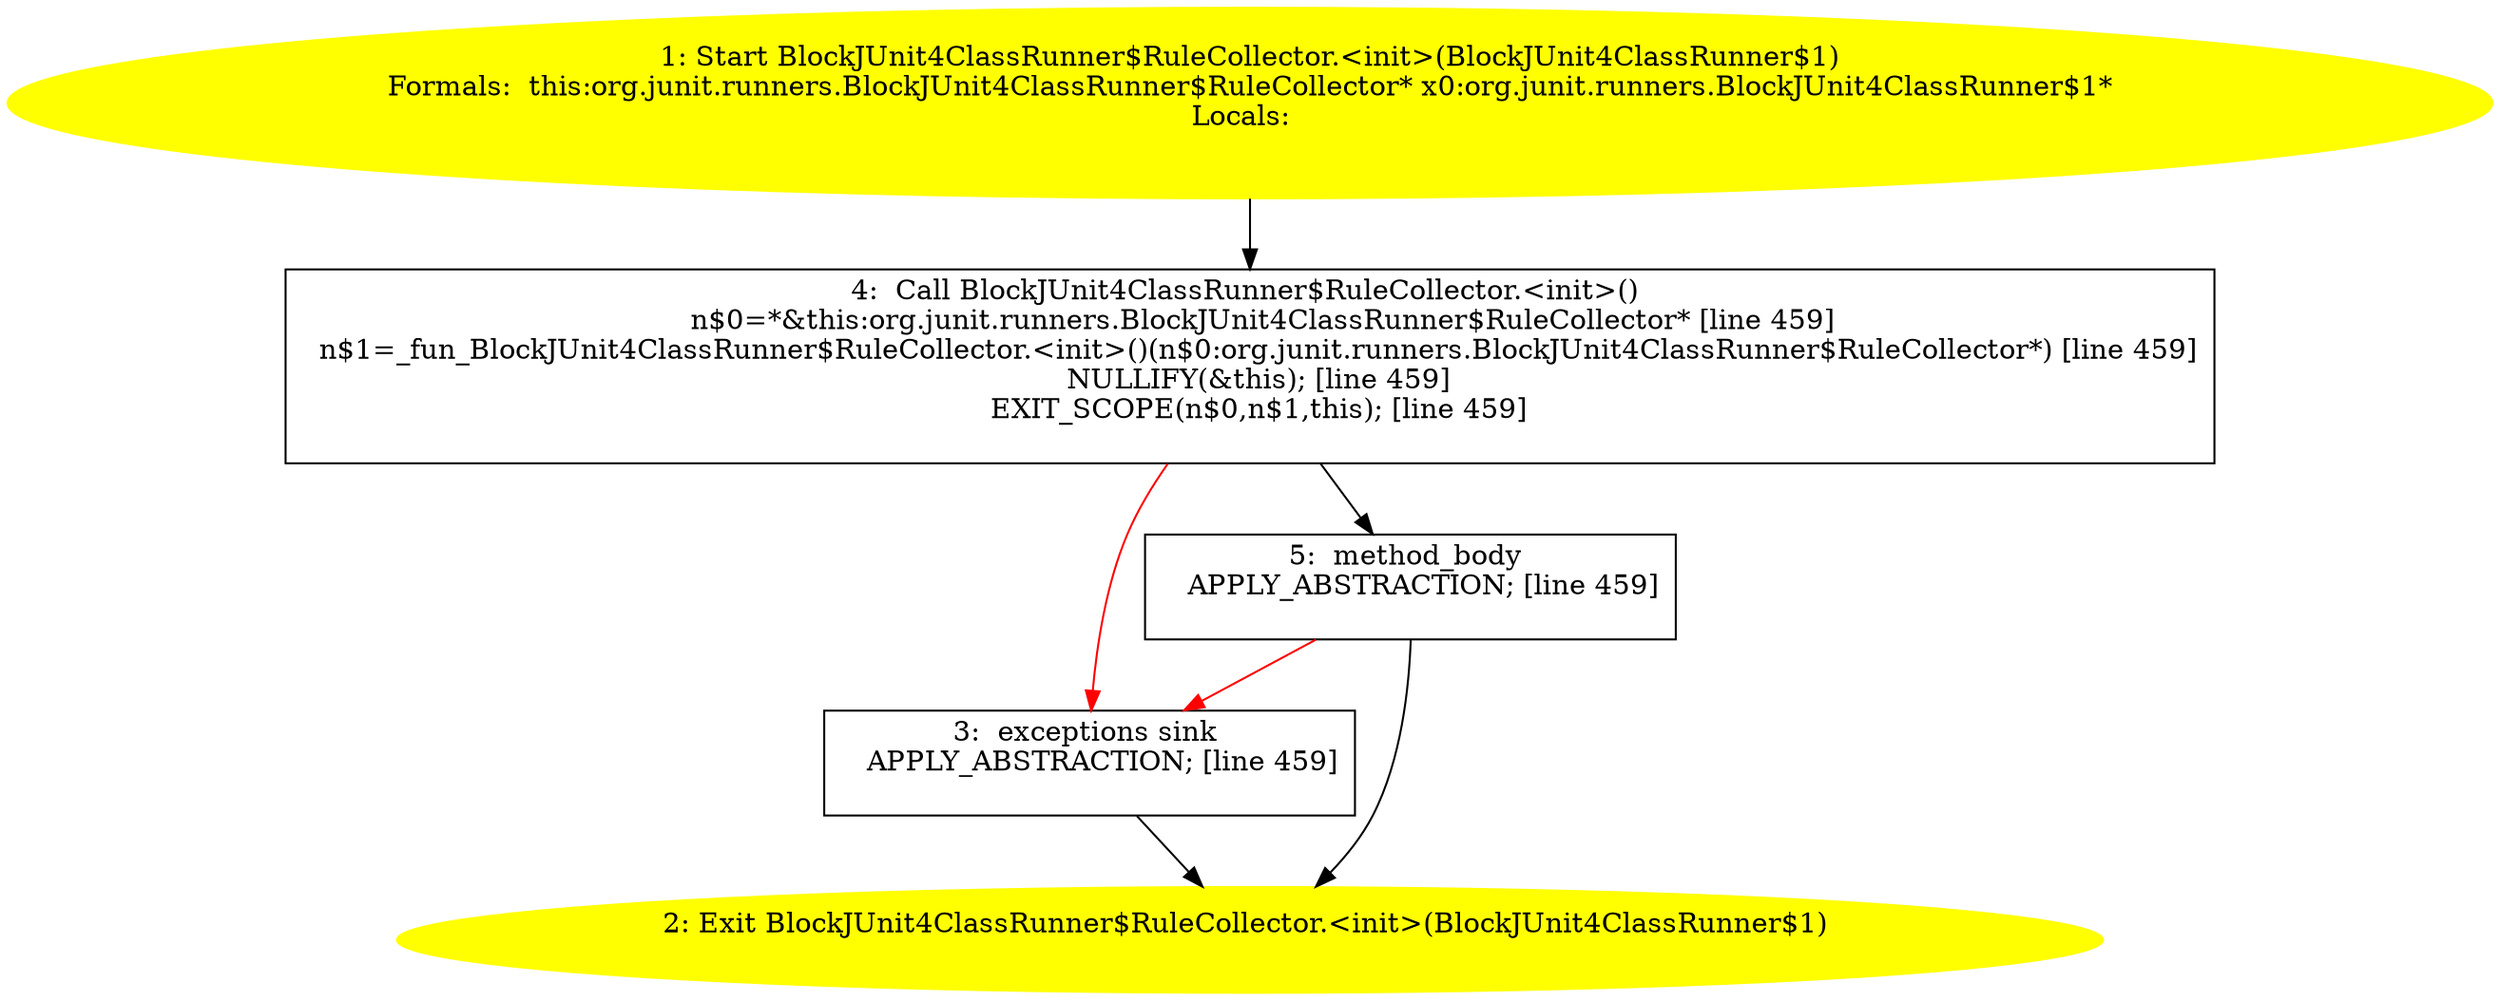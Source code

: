 /* @generated */
digraph cfg {
"org.junit.runners.BlockJUnit4ClassRunner$RuleCollector.<init>(org.junit.runners.BlockJUnit4ClassRunn.46e7b1319225dc19aa26ef621f28ec73_1" [label="1: Start BlockJUnit4ClassRunner$RuleCollector.<init>(BlockJUnit4ClassRunner$1)\nFormals:  this:org.junit.runners.BlockJUnit4ClassRunner$RuleCollector* x0:org.junit.runners.BlockJUnit4ClassRunner$1*\nLocals:  \n  " color=yellow style=filled]
	

	 "org.junit.runners.BlockJUnit4ClassRunner$RuleCollector.<init>(org.junit.runners.BlockJUnit4ClassRunn.46e7b1319225dc19aa26ef621f28ec73_1" -> "org.junit.runners.BlockJUnit4ClassRunner$RuleCollector.<init>(org.junit.runners.BlockJUnit4ClassRunn.46e7b1319225dc19aa26ef621f28ec73_4" ;
"org.junit.runners.BlockJUnit4ClassRunner$RuleCollector.<init>(org.junit.runners.BlockJUnit4ClassRunn.46e7b1319225dc19aa26ef621f28ec73_2" [label="2: Exit BlockJUnit4ClassRunner$RuleCollector.<init>(BlockJUnit4ClassRunner$1) \n  " color=yellow style=filled]
	

"org.junit.runners.BlockJUnit4ClassRunner$RuleCollector.<init>(org.junit.runners.BlockJUnit4ClassRunn.46e7b1319225dc19aa26ef621f28ec73_3" [label="3:  exceptions sink \n   APPLY_ABSTRACTION; [line 459]\n " shape="box"]
	

	 "org.junit.runners.BlockJUnit4ClassRunner$RuleCollector.<init>(org.junit.runners.BlockJUnit4ClassRunn.46e7b1319225dc19aa26ef621f28ec73_3" -> "org.junit.runners.BlockJUnit4ClassRunner$RuleCollector.<init>(org.junit.runners.BlockJUnit4ClassRunn.46e7b1319225dc19aa26ef621f28ec73_2" ;
"org.junit.runners.BlockJUnit4ClassRunner$RuleCollector.<init>(org.junit.runners.BlockJUnit4ClassRunn.46e7b1319225dc19aa26ef621f28ec73_4" [label="4:  Call BlockJUnit4ClassRunner$RuleCollector.<init>() \n   n$0=*&this:org.junit.runners.BlockJUnit4ClassRunner$RuleCollector* [line 459]\n  n$1=_fun_BlockJUnit4ClassRunner$RuleCollector.<init>()(n$0:org.junit.runners.BlockJUnit4ClassRunner$RuleCollector*) [line 459]\n  NULLIFY(&this); [line 459]\n  EXIT_SCOPE(n$0,n$1,this); [line 459]\n " shape="box"]
	

	 "org.junit.runners.BlockJUnit4ClassRunner$RuleCollector.<init>(org.junit.runners.BlockJUnit4ClassRunn.46e7b1319225dc19aa26ef621f28ec73_4" -> "org.junit.runners.BlockJUnit4ClassRunner$RuleCollector.<init>(org.junit.runners.BlockJUnit4ClassRunn.46e7b1319225dc19aa26ef621f28ec73_5" ;
	 "org.junit.runners.BlockJUnit4ClassRunner$RuleCollector.<init>(org.junit.runners.BlockJUnit4ClassRunn.46e7b1319225dc19aa26ef621f28ec73_4" -> "org.junit.runners.BlockJUnit4ClassRunner$RuleCollector.<init>(org.junit.runners.BlockJUnit4ClassRunn.46e7b1319225dc19aa26ef621f28ec73_3" [color="red" ];
"org.junit.runners.BlockJUnit4ClassRunner$RuleCollector.<init>(org.junit.runners.BlockJUnit4ClassRunn.46e7b1319225dc19aa26ef621f28ec73_5" [label="5:  method_body \n   APPLY_ABSTRACTION; [line 459]\n " shape="box"]
	

	 "org.junit.runners.BlockJUnit4ClassRunner$RuleCollector.<init>(org.junit.runners.BlockJUnit4ClassRunn.46e7b1319225dc19aa26ef621f28ec73_5" -> "org.junit.runners.BlockJUnit4ClassRunner$RuleCollector.<init>(org.junit.runners.BlockJUnit4ClassRunn.46e7b1319225dc19aa26ef621f28ec73_2" ;
	 "org.junit.runners.BlockJUnit4ClassRunner$RuleCollector.<init>(org.junit.runners.BlockJUnit4ClassRunn.46e7b1319225dc19aa26ef621f28ec73_5" -> "org.junit.runners.BlockJUnit4ClassRunner$RuleCollector.<init>(org.junit.runners.BlockJUnit4ClassRunn.46e7b1319225dc19aa26ef621f28ec73_3" [color="red" ];
}
